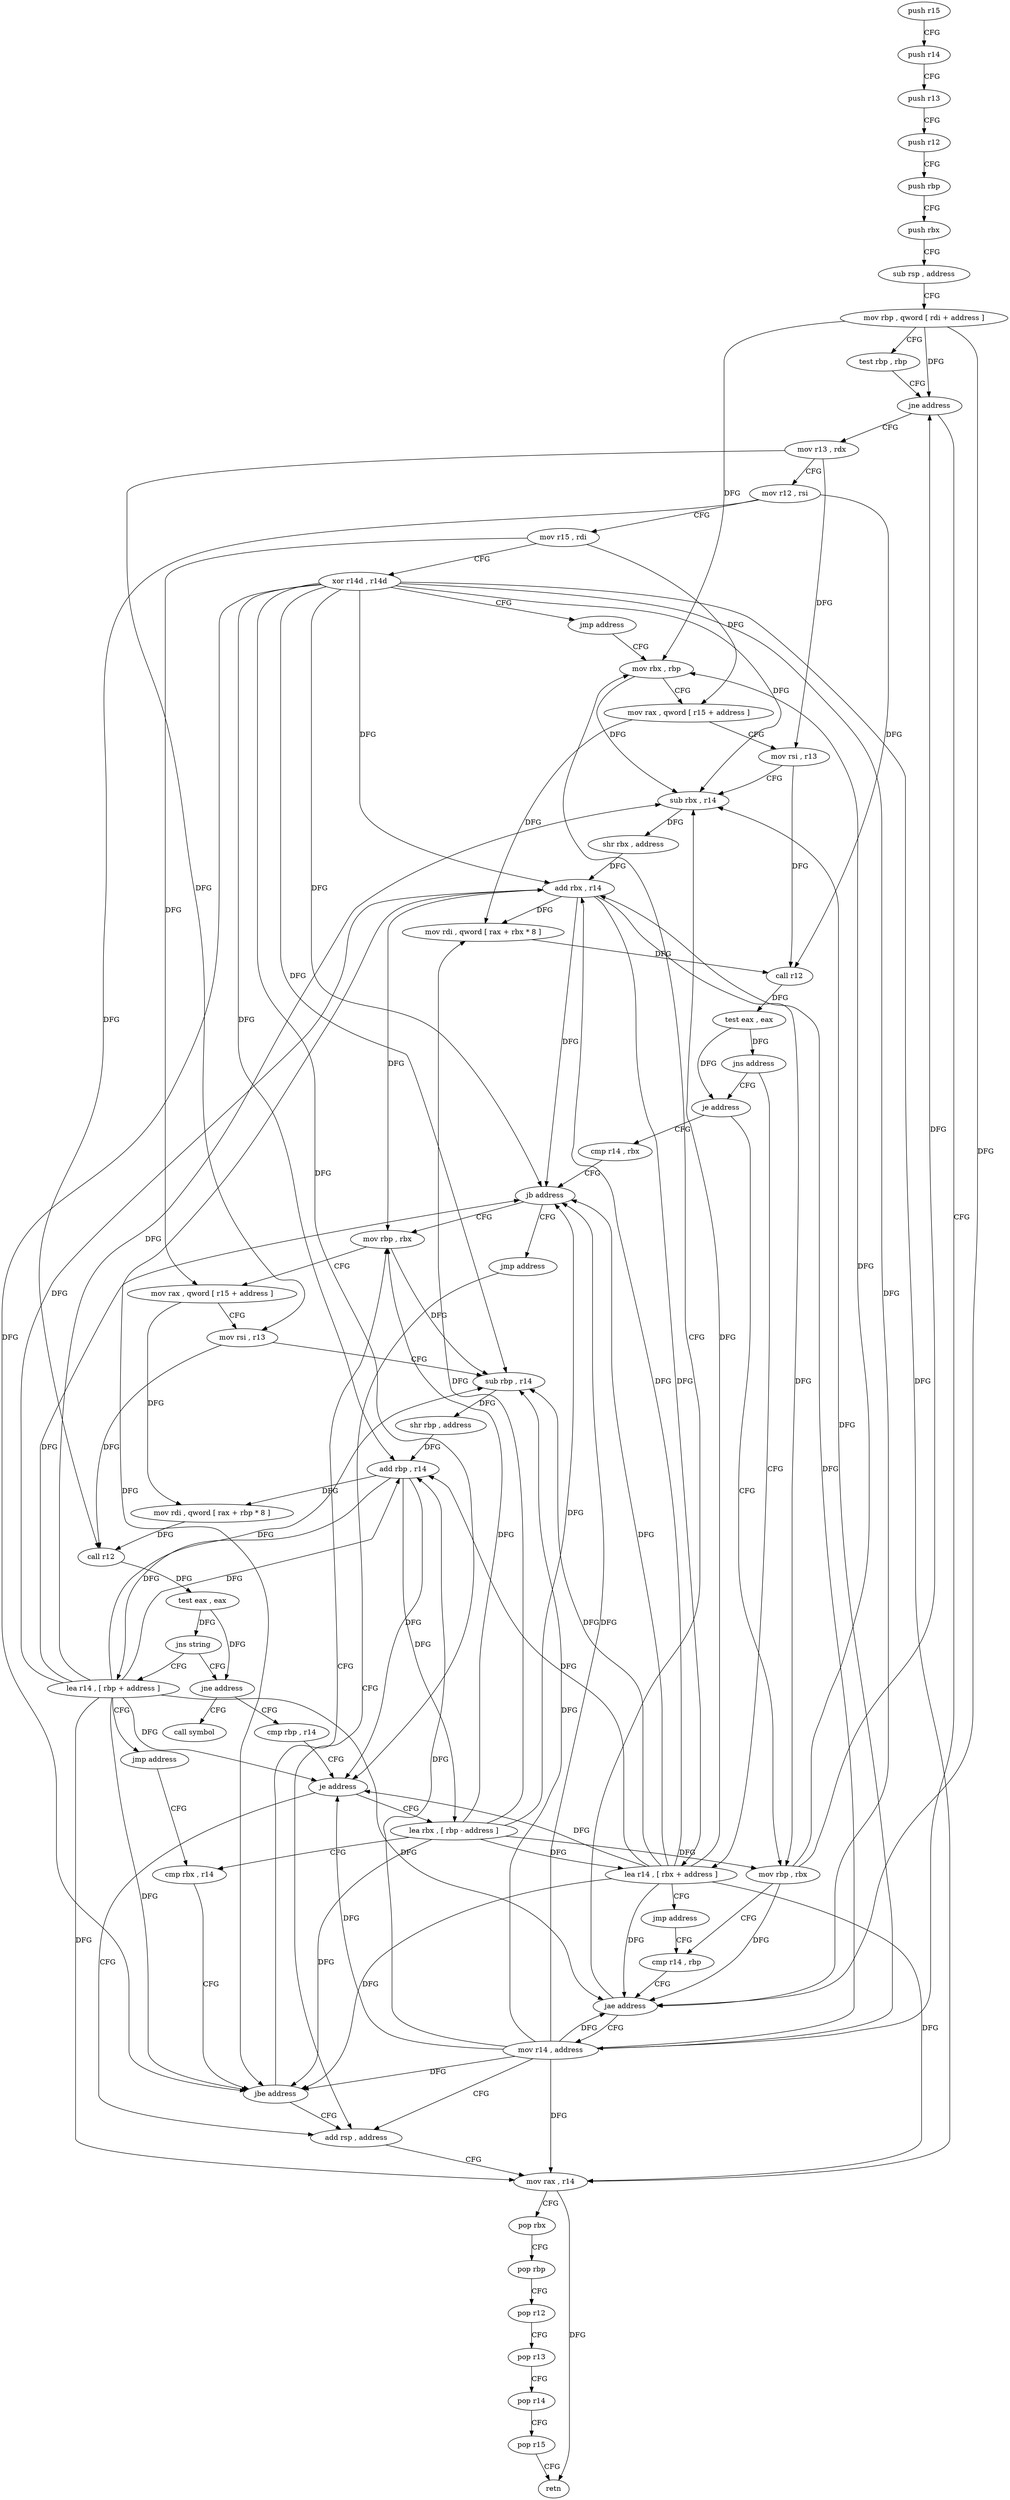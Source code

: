 digraph "func" {
"168336" [label = "push r15" ]
"168338" [label = "push r14" ]
"168340" [label = "push r13" ]
"168342" [label = "push r12" ]
"168344" [label = "push rbp" ]
"168345" [label = "push rbx" ]
"168346" [label = "sub rsp , address" ]
"168350" [label = "mov rbp , qword [ rdi + address ]" ]
"168354" [label = "test rbp , rbp" ]
"168357" [label = "jne address" ]
"168384" [label = "mov r13 , rdx" ]
"168359" [label = "mov r14 , address" ]
"168387" [label = "mov r12 , rsi" ]
"168390" [label = "mov r15 , rdi" ]
"168393" [label = "xor r14d , r14d" ]
"168396" [label = "jmp address" ]
"168410" [label = "mov rbx , rbp" ]
"168366" [label = "add rsp , address" ]
"168413" [label = "mov rax , qword [ r15 + address ]" ]
"168417" [label = "mov rsi , r13" ]
"168420" [label = "sub rbx , r14" ]
"168423" [label = "shr rbx , address" ]
"168426" [label = "add rbx , r14" ]
"168429" [label = "mov rdi , qword [ rax + rbx * 8 ]" ]
"168433" [label = "call r12" ]
"168436" [label = "test eax , eax" ]
"168438" [label = "jns address" ]
"168400" [label = "je address" ]
"168440" [label = "lea r14 , [ rbx + address ]" ]
"168448" [label = "cmp r14 , rbx" ]
"168402" [label = "mov rbp , rbx" ]
"168444" [label = "jmp address" ]
"168405" [label = "cmp r14 , rbp" ]
"168451" [label = "jb address" ]
"168480" [label = "mov rbp , rbx" ]
"168453" [label = "jmp address" ]
"168408" [label = "jae address" ]
"168483" [label = "mov rax , qword [ r15 + address ]" ]
"168487" [label = "mov rsi , r13" ]
"168490" [label = "sub rbp , r14" ]
"168493" [label = "shr rbp , address" ]
"168496" [label = "add rbp , r14" ]
"168499" [label = "mov rdi , qword [ rax + rbp * 8 ]" ]
"168503" [label = "call r12" ]
"168506" [label = "test eax , eax" ]
"168508" [label = "jns string" ]
"168464" [label = "jne address" ]
"168510" [label = "lea r14 , [ rbp + address ]" ]
"168516" [label = "call symbol" ]
"168466" [label = "cmp rbp , r14" ]
"168514" [label = "jmp address" ]
"168475" [label = "cmp rbx , r14" ]
"168370" [label = "mov rax , r14" ]
"168373" [label = "pop rbx" ]
"168374" [label = "pop rbp" ]
"168375" [label = "pop r12" ]
"168377" [label = "pop r13" ]
"168379" [label = "pop r14" ]
"168381" [label = "pop r15" ]
"168383" [label = "retn" ]
"168469" [label = "je address" ]
"168471" [label = "lea rbx , [ rbp - address ]" ]
"168478" [label = "jbe address" ]
"168336" -> "168338" [ label = "CFG" ]
"168338" -> "168340" [ label = "CFG" ]
"168340" -> "168342" [ label = "CFG" ]
"168342" -> "168344" [ label = "CFG" ]
"168344" -> "168345" [ label = "CFG" ]
"168345" -> "168346" [ label = "CFG" ]
"168346" -> "168350" [ label = "CFG" ]
"168350" -> "168354" [ label = "CFG" ]
"168350" -> "168357" [ label = "DFG" ]
"168350" -> "168410" [ label = "DFG" ]
"168350" -> "168408" [ label = "DFG" ]
"168354" -> "168357" [ label = "CFG" ]
"168357" -> "168384" [ label = "CFG" ]
"168357" -> "168359" [ label = "CFG" ]
"168384" -> "168387" [ label = "CFG" ]
"168384" -> "168417" [ label = "DFG" ]
"168384" -> "168487" [ label = "DFG" ]
"168359" -> "168366" [ label = "CFG" ]
"168359" -> "168420" [ label = "DFG" ]
"168359" -> "168426" [ label = "DFG" ]
"168359" -> "168370" [ label = "DFG" ]
"168359" -> "168451" [ label = "DFG" ]
"168359" -> "168408" [ label = "DFG" ]
"168359" -> "168490" [ label = "DFG" ]
"168359" -> "168496" [ label = "DFG" ]
"168359" -> "168469" [ label = "DFG" ]
"168359" -> "168478" [ label = "DFG" ]
"168387" -> "168390" [ label = "CFG" ]
"168387" -> "168433" [ label = "DFG" ]
"168387" -> "168503" [ label = "DFG" ]
"168390" -> "168393" [ label = "CFG" ]
"168390" -> "168413" [ label = "DFG" ]
"168390" -> "168483" [ label = "DFG" ]
"168393" -> "168396" [ label = "CFG" ]
"168393" -> "168420" [ label = "DFG" ]
"168393" -> "168426" [ label = "DFG" ]
"168393" -> "168370" [ label = "DFG" ]
"168393" -> "168451" [ label = "DFG" ]
"168393" -> "168408" [ label = "DFG" ]
"168393" -> "168490" [ label = "DFG" ]
"168393" -> "168496" [ label = "DFG" ]
"168393" -> "168469" [ label = "DFG" ]
"168393" -> "168478" [ label = "DFG" ]
"168396" -> "168410" [ label = "CFG" ]
"168410" -> "168413" [ label = "CFG" ]
"168410" -> "168420" [ label = "DFG" ]
"168366" -> "168370" [ label = "CFG" ]
"168413" -> "168417" [ label = "CFG" ]
"168413" -> "168429" [ label = "DFG" ]
"168417" -> "168420" [ label = "CFG" ]
"168417" -> "168433" [ label = "DFG" ]
"168420" -> "168423" [ label = "DFG" ]
"168423" -> "168426" [ label = "DFG" ]
"168426" -> "168429" [ label = "DFG" ]
"168426" -> "168440" [ label = "DFG" ]
"168426" -> "168451" [ label = "DFG" ]
"168426" -> "168402" [ label = "DFG" ]
"168426" -> "168480" [ label = "DFG" ]
"168426" -> "168478" [ label = "DFG" ]
"168429" -> "168433" [ label = "DFG" ]
"168433" -> "168436" [ label = "DFG" ]
"168436" -> "168438" [ label = "DFG" ]
"168436" -> "168400" [ label = "DFG" ]
"168438" -> "168400" [ label = "CFG" ]
"168438" -> "168440" [ label = "CFG" ]
"168400" -> "168448" [ label = "CFG" ]
"168400" -> "168402" [ label = "CFG" ]
"168440" -> "168444" [ label = "CFG" ]
"168440" -> "168420" [ label = "DFG" ]
"168440" -> "168426" [ label = "DFG" ]
"168440" -> "168370" [ label = "DFG" ]
"168440" -> "168451" [ label = "DFG" ]
"168440" -> "168408" [ label = "DFG" ]
"168440" -> "168490" [ label = "DFG" ]
"168440" -> "168496" [ label = "DFG" ]
"168440" -> "168469" [ label = "DFG" ]
"168440" -> "168478" [ label = "DFG" ]
"168448" -> "168451" [ label = "CFG" ]
"168402" -> "168405" [ label = "CFG" ]
"168402" -> "168357" [ label = "DFG" ]
"168402" -> "168410" [ label = "DFG" ]
"168402" -> "168408" [ label = "DFG" ]
"168444" -> "168405" [ label = "CFG" ]
"168405" -> "168408" [ label = "CFG" ]
"168451" -> "168480" [ label = "CFG" ]
"168451" -> "168453" [ label = "CFG" ]
"168480" -> "168483" [ label = "CFG" ]
"168480" -> "168490" [ label = "DFG" ]
"168453" -> "168366" [ label = "CFG" ]
"168408" -> "168359" [ label = "CFG" ]
"168408" -> "168410" [ label = "CFG" ]
"168483" -> "168487" [ label = "CFG" ]
"168483" -> "168499" [ label = "DFG" ]
"168487" -> "168490" [ label = "CFG" ]
"168487" -> "168503" [ label = "DFG" ]
"168490" -> "168493" [ label = "DFG" ]
"168493" -> "168496" [ label = "DFG" ]
"168496" -> "168499" [ label = "DFG" ]
"168496" -> "168510" [ label = "DFG" ]
"168496" -> "168469" [ label = "DFG" ]
"168496" -> "168471" [ label = "DFG" ]
"168499" -> "168503" [ label = "DFG" ]
"168503" -> "168506" [ label = "DFG" ]
"168506" -> "168508" [ label = "DFG" ]
"168506" -> "168464" [ label = "DFG" ]
"168508" -> "168464" [ label = "CFG" ]
"168508" -> "168510" [ label = "CFG" ]
"168464" -> "168516" [ label = "CFG" ]
"168464" -> "168466" [ label = "CFG" ]
"168510" -> "168514" [ label = "CFG" ]
"168510" -> "168420" [ label = "DFG" ]
"168510" -> "168426" [ label = "DFG" ]
"168510" -> "168370" [ label = "DFG" ]
"168510" -> "168490" [ label = "DFG" ]
"168510" -> "168496" [ label = "DFG" ]
"168510" -> "168451" [ label = "DFG" ]
"168510" -> "168408" [ label = "DFG" ]
"168510" -> "168469" [ label = "DFG" ]
"168510" -> "168478" [ label = "DFG" ]
"168466" -> "168469" [ label = "CFG" ]
"168514" -> "168475" [ label = "CFG" ]
"168475" -> "168478" [ label = "CFG" ]
"168370" -> "168373" [ label = "CFG" ]
"168370" -> "168383" [ label = "DFG" ]
"168373" -> "168374" [ label = "CFG" ]
"168374" -> "168375" [ label = "CFG" ]
"168375" -> "168377" [ label = "CFG" ]
"168377" -> "168379" [ label = "CFG" ]
"168379" -> "168381" [ label = "CFG" ]
"168381" -> "168383" [ label = "CFG" ]
"168469" -> "168366" [ label = "CFG" ]
"168469" -> "168471" [ label = "CFG" ]
"168471" -> "168475" [ label = "CFG" ]
"168471" -> "168429" [ label = "DFG" ]
"168471" -> "168440" [ label = "DFG" ]
"168471" -> "168451" [ label = "DFG" ]
"168471" -> "168402" [ label = "DFG" ]
"168471" -> "168480" [ label = "DFG" ]
"168471" -> "168478" [ label = "DFG" ]
"168478" -> "168366" [ label = "CFG" ]
"168478" -> "168480" [ label = "CFG" ]
}
